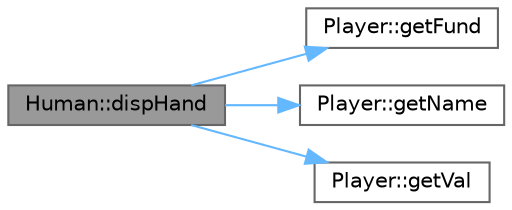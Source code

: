 digraph "Human::dispHand"
{
 // INTERACTIVE_SVG=YES
 // LATEX_PDF_SIZE
  bgcolor="transparent";
  edge [fontname=Helvetica,fontsize=10,labelfontname=Helvetica,labelfontsize=10];
  node [fontname=Helvetica,fontsize=10,shape=box,height=0.2,width=0.4];
  rankdir="LR";
  Node1 [id="Node000001",label="Human::dispHand",height=0.2,width=0.4,color="gray40", fillcolor="grey60", style="filled", fontcolor="black",tooltip="Display human player's hand."];
  Node1 -> Node2 [id="edge4_Node000001_Node000002",color="steelblue1",style="solid",tooltip=" "];
  Node2 [id="Node000002",label="Player::getFund",height=0.2,width=0.4,color="grey40", fillcolor="white", style="filled",URL="$class_player.html#ae0ccc5586972501fcab0f969cab3bf95",tooltip="Get current funds."];
  Node1 -> Node3 [id="edge5_Node000001_Node000003",color="steelblue1",style="solid",tooltip=" "];
  Node3 [id="Node000003",label="Player::getName",height=0.2,width=0.4,color="grey40", fillcolor="white", style="filled",URL="$class_player.html#a4939193fc637f75bf7a11118334dae7e",tooltip="Get player's name."];
  Node1 -> Node4 [id="edge6_Node000001_Node000004",color="steelblue1",style="solid",tooltip=" "];
  Node4 [id="Node000004",label="Player::getVal",height=0.2,width=0.4,color="grey40", fillcolor="white", style="filled",URL="$class_player.html#a26f1447acb4414e57c534cd3b29c47ac",tooltip="Calculate hand value."];
}

